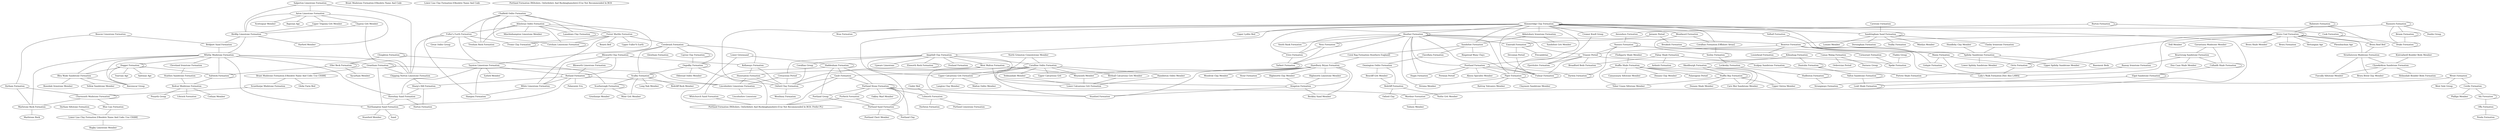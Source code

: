 graph  {
"Kimmeridge Clay Formation";
"Abbotsbury Ironstone Formation";
"Sandsfoot Grit Member";
"Sandsfoot Formation";
"Pabay Shale Formation";
"Ardnish Formation";
"Ampthill Clay Formation";
"Fenland Formation";
"Cretaceous Period";
"West Walton Formation";
"Upware Limestone";
"Elsworth Rock Formation";
"Corallian Group";
"Burton Formation";
"Amundsen Formation";
"Nansen Formation";
"Chalfield Oolite Formation";
"Athelstan Oolite Formation";
"Forest Marble Formation";
"Fuller's Earth Formation";
"Minchinhampton Limestone Member";
"Taynton Limestone Formation";
"Salperton Limestone Formation";
"Aston Limestone Formation";
"Upper Trigonia Grit Member";
"Clypeus Grit Member";
"Scottsquar Member";
"Birdlip Limestone Formation";
"Harford Member";
"Bajocian Age";
"Balintore Formation";
"Brora Coal Formation";
"Brora Roof Bed";
"Beacon Limestone Formation";
"Bridport Sand Formation";
"Whitby Mudstone Formation";
"Garantiana Mudstone Member";
"Bearreraig Sandstone Formation";
"Cullaidh Shale Formation";
"Raasay Ironstone Formation";
"Dun Caan Shale Member";
"Heather Formation";
"Beatrice Formation";
"Mains Formation";
"Golspie Formation";
"Triassic Period";
"Lossiehead Formation";
"Broadford Beds Formation";
"Grantham Formation";
"Brant Mudstone Formation [Obsolete Name And Code";
"Glebe Farm Bed";
"Scunthorpe Mudstone Formation";
"Dyrham Formation";
"Brora Shale Member";
"Strathsteven Mudstone Formation";
"Brora Formation";
"Hettangian Age";
"Pliensbachian Age";
"Doll Member";
"Orrin Formation";
"Brae Formation";
"Jurassic Period";
"Breakish Formation";
"Rannoch Formation";
"Broom Formation";
"Cook Formation";
"Dogger Formation";
"Blea Wyke Sandstone Formation";
"Rosedale Ironstone Member";
"Yellow Sandstone Member";
"Ravenscar Group";
"Cornbrash Formation";
"Blisworth Clay Formation";
"Kellaways Formation";
"Blisworth Limestone Formation";
"Rutland Formation";
"Cayton Clay Formation";
"Osgodby Formation";
"Scalby Formation";
"Cleveland Ironstone Formation";
"Staithes Sandstone Formation";
"Wroot Formation";
"Cerdic Formation";
"Phillips Member";
"Ida Formation";
"Corsham Limestone Formation";
"Charmouth Mudstone Formation";
"Blue Lias Formation";
"Clavellata Formation";
"Cloughton Formation";
"Scarborough Formation";
"Eller Beck Formation";
"Coral Rag Formation (Southern England)";
"Hazelbury Bryan Formation";
"Chipping Norton Limestone Formation";
"North Grimston Cementstone Member";
"Coralline Oolite Formation";
"Upper Calcareous Grit";
"Hunstanton Formation";
"Weymouth Member";
"Yedmandale Member";
"Birdsall Calcareous Grit Member";
"Hambleton Oolite Member";
"Drake Formation";
"Woodward Formation";
"Corallian Formation [Offshore Areas]";
"Seeley Formation";
"Camas Malag Formation";
"Ordovician Period";
"Durness Group";
"Elgol Sandstone Formation";
"Kintradwell Boulder Beds Member";
"Clynekirkton Sandstone Formation";
"Helmsdale Boulder Beds Formation";
"Brora Brick Clay Member";
"Fascally Siltstone Member";
"Pentland Formation";
"Darwin Formation";
"Saltwick Formation";
"Toarcian Age";
"Aalenian Age";
"Kilmaluag Formation";
"Duntulm Formation";
"Valtos Sandstone Formation";
"Sycarham Member";
"Emerald Formation";
Precambrian;
"Devonian Period";
"Lealt Shale Formation";
"Ness Formation";
"Etive Formation";
"Tarbert Formation";
"Great Oolite Group";
"Frome Clay Formation";
"Cromer Knoll Group";
"Fjerritslev Formation";
"Fulmar Formation";
"White Limestone Formation";
"Boueti Bed";
"Upper Fuller'S Earth";
"Glentham Formation";
"Lower Greensand";
"Haddenham Formation";
"Whitchurch Sand Formation";
"Gault Formation";
"Portland Stone Formation";
"Portland Group";
"Leckenby Formation";
"Hudleston Formation";
"Strangways Formation";
"Hampen Formation";
"Piper Formation";
"Hugin Formation";
"Stroma Member";
"Smith Bank Formation";
"Woodrow Clay Member";
"Stour Formation";
"Highworth Clay Member";
"Highworth Limestone Member";
"Kingston Formation";
"Stanford Formation";
"Beckley Sand Member";
"Sharp's Hill Formation";
"Horsehay Sand Formation";
"Horton Formation";
"Offa Formation";
"Upper Lydite Bed";
"Valhall Formation";
"Skudiburgh Formation";
"Lower Calcareous Grit Formation";
"Lansdown Clay Formation";
"Lady's Walk Formation [See Also LAWA]";
"Lincolnshire Limestone Formation";
"Lincolnshire Limestone";
"Dyrham Siltstone Formation";
"Lower Lias Clay Formation [Obsolete Name And Code";
"Rugby Limestone Member";
"Cinder Bed";
"Lulworth Formation";
"Durlston Formation";
"Portland Limestone Formation";
"Marlstone Rock Formation";
"Marlstone Rock";
"Cormorant Formation";
"Northampton Sand Formation";
Sand;
"Stamford Member";
"Penda Formation";
"Oldstead Oolite Member";
"Osmington Oolite Formation";
"Bencliff Grit Member";
"Redcliff Formation";
"Oxford Clay Formation";
"Westbury Formation";
"Scalpay Sandstone Formation";
"Portree Shale Formation";
"Claymore Sandstone Member";
"Rattray Volcanics Member";
"Purbeck Formation";
"Portland Formation (Wiltshire, Oxfordshire And Buckinghamshire) [Use Not Recommended In BGS";
"Alness Spiculite Member";
"Permian Period";
"Portland Sand Formation";
"Portland Clay";
"Portland Chert Member";
"Oakley Marl Member";
"Wardour Formation";
"Dunlin Group";
"Oxford Clay";
"Nothe Grit Member";
"Palaeozoic Era";
"Redcar Mudstone Formation";
"Penarth Group";
"Lilstock Formation";
"Cotham Member";
"Carstone Formation";
"Sandringham Sand Formation";
"Mintlyn Member";
"Leziate Member";
"Dersingham Formation";
"Claxby Ironstone Formation";
"Tealby Formation";
"Moor Grit Member";
"Gristhorpe Member";
"Long Nab Member";
"Redcliff Rock Member";
"Ringstead Waxy Clays";
"Flodigarry Shale Member";
"Staffin Shale Formation";
"Palaeogene Period";
"Camasunary Siltstone Member";
"Dunans Clay Member";
"Staffin Bay Formation";
"Carn Mor Sandstone Member";
"Tobar Ceann Siltstone Member";
"Upper Ostrea Member";
"Fladen Group";
"Speke Formation";
"Dunans Shale Member";
"Hundleby Clay Member";
"Spilsby Sandstone Formation";
"Upper Spilsby Sandstone Member";
"Basement Beds";
"Lower Spilsby Sandstone Member";
"Tresham Rock Formation";
"Eyford Member";
"Upper Calcareous Grit Formation";
"Langton Clay Member";
"Malton Oolite Member";
"Tisbury Member";
"West Sole Group";
"Kimmeridge Clay Formation" -- "Abbotsbury Ironstone Formation";
"Kimmeridge Clay Formation" -- "Ampthill Clay Formation";
"Kimmeridge Clay Formation" -- "Brae Formation";
"Kimmeridge Clay Formation" -- "Corallian Formation [Offshore Areas]";
"Kimmeridge Clay Formation" -- "Fulmar Formation";
"Kimmeridge Clay Formation" -- "Heather Formation";
"Kimmeridge Clay Formation" -- "Upper Lydite Bed";
"Kimmeridge Clay Formation" -- "Kimmeridge Clay Formation";
"Kimmeridge Clay Formation" -- "Valhall Formation";
"Kimmeridge Clay Formation" -- "Cromer Knoll Group";
"Kimmeridge Clay Formation" -- "Woodward Formation";
"Kimmeridge Clay Formation" -- "Piper Formation";
"Kimmeridge Clay Formation" -- "Portland Formation (Wiltshire, Oxfordshire And Buckinghamshire) [Use Not Recommended In BGS: Prefer PL]";
"Kimmeridge Clay Formation" -- "Portland Sand Formation";
"Kimmeridge Clay Formation" -- "Sandringham Sand Formation";
"Kimmeridge Clay Formation" -- "Sandsfoot Formation";
"Kimmeridge Clay Formation" -- "Spilsby Sandstone Formation";
"Kimmeridge Clay Formation" -- "Wardour Formation";
"Abbotsbury Ironstone Formation" -- "Sandsfoot Grit Member";
"Abbotsbury Ironstone Formation" -- "Sandsfoot Formation";
"Sandsfoot Formation" -- "Clavellata Formation";
"Sandsfoot Formation" -- "Coral Rag Formation (Southern England)";
"Sandsfoot Formation" -- "Ringstead Waxy Clays";
"Pabay Shale Formation" -- "Ardnish Formation";
"Pabay Shale Formation" -- "Broadford Beds Formation";
"Pabay Shale Formation" -- "Scalpay Sandstone Formation";
"Ampthill Clay Formation" -- "Fenland Formation";
"Ampthill Clay Formation" -- "Cretaceous Period";
"Ampthill Clay Formation" -- "West Walton Formation";
"Ampthill Clay Formation" -- "Upware Limestone";
"Ampthill Clay Formation" -- "Elsworth Rock Formation";
"Ampthill Clay Formation" -- "Corallian Group";
"Ampthill Clay Formation" -- "Coralline Oolite Formation";
"Ampthill Clay Formation" -- "Stanford Formation";
"Ampthill Clay Formation" -- "Upper Calcareous Grit Formation";
"Cretaceous Period" -- "Lincolnshire Limestone Formation";
"Cretaceous Period" -- "Oxford Clay Formation";
"West Walton Formation" -- "Kingston Formation";
"West Walton Formation" -- "Oxford Clay Formation";
"West Walton Formation" -- "Stanford Formation";
"West Walton Formation" -- "Weymouth Member";
"Elsworth Rock Formation" -- "Elsworth Rock Formation";
"Corallian Group" -- "Oxford Clay Formation";
"Burton Formation" -- "Amundsen Formation";
"Burton Formation" -- "Cook Formation";
"Burton Formation" -- "Burton Formation";
"Amundsen Formation" -- "Nansen Formation";
"Nansen Formation" -- "Darwin Formation";
"Nansen Formation" -- "Nansen Formation";
"Nansen Formation" -- "Triassic Period";
"Nansen Formation" -- "Cormorant Formation";
"Chalfield Oolite Formation" -- "Athelstan Oolite Formation";
"Chalfield Oolite Formation" -- "Forest Marble Formation";
"Chalfield Oolite Formation" -- "Corsham Limestone Formation";
"Chalfield Oolite Formation" -- "Fuller's Earth Formation";
"Chalfield Oolite Formation" -- "Lansdown Clay Formation";
"Chalfield Oolite Formation" -- "Tresham Rock Formation";
"Athelstan Oolite Formation" -- "Forest Marble Formation";
"Athelstan Oolite Formation" -- "Fuller's Earth Formation";
"Athelstan Oolite Formation" -- "Minchinhampton Limestone Member";
"Athelstan Oolite Formation" -- "Taynton Limestone Formation";
"Athelstan Oolite Formation" -- "Corsham Limestone Formation";
"Athelstan Oolite Formation" -- "Lansdown Clay Formation";
"Athelstan Oolite Formation" -- "Tresham Rock Formation";
"Forest Marble Formation" -- "Cornbrash Formation";
"Forest Marble Formation" -- "Corsham Limestone Formation";
"Forest Marble Formation" -- "White Limestone Formation";
"Forest Marble Formation" -- "Boueti Bed";
"Forest Marble Formation" -- "Frome Clay Formation";
"Forest Marble Formation" -- "Upper Fuller'S Earth";
"Fuller's Earth Formation" -- "Chipping Norton Limestone Formation";
"Fuller's Earth Formation" -- "Great Oolite Group";
"Fuller's Earth Formation" -- "Frome Clay Formation";
"Fuller's Earth Formation" -- "Taynton Limestone Formation";
"Fuller's Earth Formation" -- "Hampen Formation";
"Fuller's Earth Formation" -- "Tresham Rock Formation";
"Taynton Limestone Formation" -- "Hampen Formation";
"Taynton Limestone Formation" -- "Horsehay Sand Formation";
"Taynton Limestone Formation" -- "Rutland Formation";
"Taynton Limestone Formation" -- "Eyford Member";
"Salperton Limestone Formation" -- "Aston Limestone Formation";
"Salperton Limestone Formation" -- "Birdlip Limestone Formation";
"Salperton Limestone Formation" -- "Chipping Norton Limestone Formation";
"Aston Limestone Formation" -- "Upper Trigonia Grit Member";
"Aston Limestone Formation" -- "Clypeus Grit Member";
"Aston Limestone Formation" -- "Scottsquar Member";
"Aston Limestone Formation" -- "Birdlip Limestone Formation";
"Aston Limestone Formation" -- "Harford Member";
"Aston Limestone Formation" -- "Bajocian Age";
"Upper Trigonia Grit Member" -- "Birdlip Limestone Formation";
"Clypeus Grit Member" -- "Birdlip Limestone Formation";
"Clypeus Grit Member" -- "Chipping Norton Limestone Formation";
"Birdlip Limestone Formation" -- "Harford Member";
"Birdlip Limestone Formation" -- "Whitby Mudstone Formation";
"Birdlip Limestone Formation" -- "Bridport Sand Formation";
"Balintore Formation" -- "Balintore Formation";
"Balintore Formation" -- "Brora Coal Formation";
"Balintore Formation" -- "Brora Roof Bed";
"Brora Coal Formation" -- "Beatrice Formation";
"Brora Coal Formation" -- "Brora Coal Formation";
"Brora Coal Formation" -- "Brora Roof Bed";
"Brora Coal Formation" -- "Brora Shale Member";
"Brora Coal Formation" -- "Strathsteven Mudstone Formation";
"Brora Coal Formation" -- "Brora Formation";
"Brora Coal Formation" -- "Hettangian Age";
"Brora Coal Formation" -- "Pliensbachian Age";
"Brora Coal Formation" -- "Doll Member";
"Brora Coal Formation" -- "Orrin Formation";
"Brora Coal Formation" -- "Lady's Walk Formation [See Also LAWA]";
"Brora Roof Bed" -- "Strathsteven Mudstone Formation";
"Beacon Limestone Formation" -- "Bridport Sand Formation";
"Beacon Limestone Formation" -- "Dyrham Formation";
"Bridport Sand Formation" -- "Whitby Mudstone Formation";
"Whitby Mudstone Formation" -- "Blea Wyke Sandstone Formation";
"Whitby Mudstone Formation" -- "Cleveland Ironstone Formation";
"Whitby Mudstone Formation" -- "Chipping Norton Limestone Formation";
"Whitby Mudstone Formation" -- "Dogger Formation";
"Whitby Mudstone Formation" -- "Grantham Formation";
"Whitby Mudstone Formation" -- "Horsehay Sand Formation";
"Whitby Mudstone Formation" -- "Marlstone Rock Formation";
"Whitby Mudstone Formation" -- "Northampton Sand Formation";
"Whitby Mudstone Formation" -- "Saltwick Formation";
"Whitby Mudstone Formation" -- "Ravenscar Group";
"Garantiana Mudstone Member" -- "Bearreraig Sandstone Formation";
"Garantiana Mudstone Member" -- "Cullaidh Shale Formation";
"Bearreraig Sandstone Formation" -- "Cullaidh Shale Formation";
"Bearreraig Sandstone Formation" -- "Raasay Ironstone Formation";
"Bearreraig Sandstone Formation" -- "Dun Caan Shale Member";
"Cullaidh Shale Formation" -- "Cullaidh Shale Formation";
"Cullaidh Shale Formation" -- "Elgol Sandstone Formation";
"Raasay Ironstone Formation" -- "Portree Shale Formation";
"Heather Formation" -- "Beatrice Formation";
"Heather Formation" -- "Emerald Formation";
"Heather Formation" -- "Etive Formation";
"Heather Formation" -- "Fulmar Formation";
"Heather Formation" -- "Heather Formation";
"Heather Formation" -- "Piper Formation";
"Heather Formation" -- "Hugin Formation";
"Heather Formation" -- "Tarbert Formation";
"Heather Formation" -- "Stroma Member";
"Heather Formation" -- "Pentland Formation";
"Heather Formation" -- "Triassic Period";
"Heather Formation" -- "Smith Bank Formation";
"Heather Formation" -- "Ness Formation";
"Beatrice Formation" -- "Mains Formation";
"Beatrice Formation" -- "Golspie Formation";
"Beatrice Formation" -- "Triassic Period";
"Beatrice Formation" -- "Lossiehead Formation";
"Beatrice Formation" -- "Lady's Walk Formation [See Also LAWA]";
"Mains Formation" -- "Lady's Walk Formation [See Also LAWA]";
"Mains Formation" -- "Orrin Formation";
"Mains Formation" -- "Golspie Formation";
"Triassic Period" -- "Broadford Beds Formation";
"Triassic Period" -- "Fjerritslev Formation";
"Triassic Period" -- "Fulmar Formation";
"Triassic Period" -- "Pentland Formation";
"Triassic Period" -- "Speke Formation";
"Grantham Formation" -- "Brant Mudstone Formation [Obsolete Name And Code: Use CHAM]";
"Grantham Formation" -- "Chipping Norton Limestone Formation";
"Grantham Formation" -- "Grantham Formation";
"Grantham Formation" -- "Lincolnshire Limestone Formation";
"Grantham Formation" -- "Northampton Sand Formation";
"Brant Mudstone Formation [Obsolete Name And Code: Use CHAM]" -- "Glebe Farm Bed";
"Brant Mudstone Formation [Obsolete Name And Code: Use CHAM]" -- "Scunthorpe Mudstone Formation";
"Scunthorpe Mudstone Formation" -- "Charmouth Mudstone Formation";
"Dyrham Formation" -- "Charmouth Mudstone Formation";
"Dyrham Formation" -- "Marlstone Rock Formation";
"Strathsteven Mudstone Formation" -- "Clynekirkton Sandstone Formation";
"Strathsteven Mudstone Formation" -- "Brora Brick Clay Member";
"Strathsteven Mudstone Formation" -- "Fascally Siltstone Member";
"Orrin Formation" -- "Lady's Walk Formation [See Also LAWA]";
"Orrin Formation" -- "Orrin Formation";
"Jurassic Period" -- "Breakish Formation";
"Jurassic Period" -- "Emerald Formation";
"Breakish Formation" -- "Camas Malag Formation";
"Rannoch Formation" -- "Broom Formation";
"Rannoch Formation" -- "Drake Formation";
"Rannoch Formation" -- "Etive Formation";
"Rannoch Formation" -- "Rannoch Formation";
"Rannoch Formation" -- "Dunlin Group";
"Broom Formation" -- "Broom Formation";
"Broom Formation" -- "Drake Formation";
"Cook Formation" -- "Drake Formation";
"Cook Formation" -- "Cook Formation";
"Dogger Formation" -- "Blea Wyke Sandstone Formation";
"Dogger Formation" -- "Dogger Formation";
"Dogger Formation" -- "Saltwick Formation";
"Dogger Formation" -- "Ravenscar Group";
"Dogger Formation" -- "Toarcian Age";
"Dogger Formation" -- "Aalenian Age";
"Blea Wyke Sandstone Formation" -- "Rosedale Ironstone Member";
"Blea Wyke Sandstone Formation" -- "Yellow Sandstone Member";
"Blea Wyke Sandstone Formation" -- "Ravenscar Group";
"Cornbrash Formation" -- "Blisworth Clay Formation";
"Cornbrash Formation" -- "Cayton Clay Formation";
"Cornbrash Formation" -- "Kellaways Formation";
"Cornbrash Formation" -- "Scalby Formation";
"Cornbrash Formation" -- "Glentham Formation";
"Cornbrash Formation" -- "Osgodby Formation";
"Blisworth Clay Formation" -- "Kellaways Formation";
"Blisworth Clay Formation" -- "Blisworth Limestone Formation";
"Blisworth Clay Formation" -- "Rutland Formation";
"Blisworth Clay Formation" -- "White Limestone Formation";
"Kellaways Formation" -- "Hunstanton Formation";
"Kellaways Formation" -- "Oxford Clay Formation";
"Blisworth Limestone Formation" -- "Rutland Formation";
"Rutland Formation" -- "Lincolnshire Limestone Formation";
"Rutland Formation" -- "Northampton Sand Formation";
"Rutland Formation" -- "Rutland Formation";
"Rutland Formation" -- "White Limestone Formation";
"Rutland Formation" -- "Palaeozoic Era";
"Rutland Formation" -- "Sharp's Hill Formation";
"Cayton Clay Formation" -- "Cayton Clay Formation";
"Cayton Clay Formation" -- "Osgodby Formation";
"Osgodby Formation" -- "Osgodby Formation";
"Osgodby Formation" -- "Oldstead Oolite Member";
"Osgodby Formation" -- "Scalby Formation";
"Osgodby Formation" -- "Oxford Clay Formation";
"Scalby Formation" -- "Scarborough Formation";
"Scalby Formation" -- "Long Nab Member";
"Scalby Formation" -- "Scalby Formation";
"Scalby Formation" -- "Redcliff Rock Member";
"Scalby Formation" -- "Moor Grit Member";
"Cleveland Ironstone Formation" -- "Staithes Sandstone Formation";
"Staithes Sandstone Formation" -- "Redcar Mudstone Formation";
"Wroot Formation" -- "Cerdic Formation";
"Wroot Formation" -- "Strangways Formation";
"Wroot Formation" -- "West Sole Group";
"Cerdic Formation" -- "Phillips Member";
"Cerdic Formation" -- "Ida Formation";
"Ida Formation" -- "Ida Formation";
"Ida Formation" -- "Offa Formation";
"Corsham Limestone Formation" -- "Corsham Limestone Formation";
"Charmouth Mudstone Formation" -- "Blue Lias Formation";
"Charmouth Mudstone Formation" -- "Charmouth Mudstone Formation";
"Charmouth Mudstone Formation" -- "Marlstone Rock Formation";
"Blue Lias Formation" -- "Lower Lias Clay Formation [Obsolete Name And Code: Use CHAM]";
"Clavellata Formation" -- "Osmington Oolite Formation";
"Cloughton Formation" -- "Cloughton Formation";
"Cloughton Formation" -- "Scarborough Formation";
"Cloughton Formation" -- "Eller Beck Formation";
"Scarborough Formation" -- "Scarborough Formation";
"Scarborough Formation" -- "Moor Grit Member";
"Scarborough Formation" -- "Gristhorpe Member";
"Eller Beck Formation" -- "Eller Beck Formation";
"Eller Beck Formation" -- "Sycarham Member";
"Eller Beck Formation" -- "Saltwick Formation";
"Coral Rag Formation (Southern England)" -- "Hazelbury Bryan Formation";
"Hazelbury Bryan Formation" -- "Woodrow Clay Member";
"Hazelbury Bryan Formation" -- "Stour Formation";
"Hazelbury Bryan Formation" -- "Gault Formation";
"Hazelbury Bryan Formation" -- "Highworth Clay Member";
"Hazelbury Bryan Formation" -- "Highworth Limestone Member";
"Hazelbury Bryan Formation" -- "Kingston Formation";
"Hazelbury Bryan Formation" -- "Stanford Formation";
"Hazelbury Bryan Formation" -- "Beckley Sand Member";
"Hazelbury Bryan Formation" -- "Weymouth Member";
"Chipping Norton Limestone Formation" -- "Sharp's Hill Formation";
"North Grimston Cementstone Member" -- "Coralline Oolite Formation";
"North Grimston Cementstone Member" -- "Upper Calcareous Grit Formation";
"Coralline Oolite Formation" -- "Upper Calcareous Grit";
"Coralline Oolite Formation" -- "Hunstanton Formation";
"Coralline Oolite Formation" -- "Weymouth Member";
"Coralline Oolite Formation" -- "Yedmandale Member";
"Coralline Oolite Formation" -- "Birdsall Calcareous Grit Member";
"Coralline Oolite Formation" -- "Hambleton Oolite Member";
"Coralline Oolite Formation" -- "Lower Calcareous Grit Formation";
"Coralline Oolite Formation" -- "Upper Calcareous Grit Formation";
"Hunstanton Formation" -- "Lincolnshire Limestone Formation";
"Hunstanton Formation" -- "Oxford Clay Formation";
"Weymouth Member" -- "Lower Calcareous Grit Formation";
"Yedmandale Member" -- "Lower Calcareous Grit Formation";
"Birdsall Calcareous Grit Member" -- "Lower Calcareous Grit Formation";
"Hambleton Oolite Member" -- "Lower Calcareous Grit Formation";
"Drake Formation" -- "Drake Formation";
"Woodward Formation" -- "Corallian Formation [Offshore Areas]";
"Woodward Formation" -- "Seeley Formation";
"Corallian Formation [Offshore Areas]" -- "Seeley Formation";
"Seeley Formation" -- "Leckenby Formation";
"Seeley Formation" -- "Seeley Formation";
"Camas Malag Formation" -- "Ordovician Period";
"Camas Malag Formation" -- "Durness Group";
"Elgol Sandstone Formation" -- "Elgol Sandstone Formation";
"Elgol Sandstone Formation" -- "Lealt Shale Formation";
"Kintradwell Boulder Beds Member" -- "Clynekirkton Sandstone Formation";
"Clynekirkton Sandstone Formation" -- "Helmsdale Boulder Beds Formation";
"Clynekirkton Sandstone Formation" -- "Brora Brick Clay Member";
"Clynekirkton Sandstone Formation" -- "Fascally Siltstone Member";
"Pentland Formation" -- "Darwin Formation";
"Pentland Formation" -- "Fulmar Formation";
"Pentland Formation" -- "Hugin Formation";
"Pentland Formation" -- "Piper Formation";
"Pentland Formation" -- "Alness Spiculite Member";
"Pentland Formation" -- "Permian Period";
"Darwin Formation" -- "Darwin Formation";
"Saltwick Formation" -- "Saltwick Formation";
"Saltwick Formation" -- "Redcar Mudstone Formation";
"Kilmaluag Formation" -- "Duntulm Formation";
"Kilmaluag Formation" -- "Skudiburgh Formation";
"Duntulm Formation" -- "Duntulm Formation";
"Duntulm Formation" -- "Valtos Sandstone Formation";
"Valtos Sandstone Formation" -- "Lealt Shale Formation";
"Valtos Sandstone Formation" -- "Valtos Sandstone Formation";
"Emerald Formation" -- "Emerald Formation";
"Emerald Formation" -- Precambrian;
"Emerald Formation" -- "Devonian Period";
"Devonian Period" -- "Fulmar Formation";
"Lealt Shale Formation" -- "Lealt Shale Formation";
"Ness Formation" -- "Etive Formation";
"Ness Formation" -- "Tarbert Formation";
"Ness Formation" -- "Ness Formation";
"Etive Formation" -- "Tarbert Formation";
"Tarbert Formation" -- "Tarbert Formation";
"Frome Clay Formation" -- "Frome Clay Formation";
"Cromer Knoll Group" -- "Fjerritslev Formation";
"Fulmar Formation" -- "Fulmar Formation";
"White Limestone Formation" -- "Hampen Formation";
"Lower Greensand" -- "Haddenham Formation";
"Lower Greensand" -- "Portland Formation (Wiltshire, Oxfordshire And Buckinghamshire) [Use Not Recommended In BGS: Prefer PL]";
"Haddenham Formation" -- "Whitchurch Sand Formation";
"Haddenham Formation" -- "Gault Formation";
"Haddenham Formation" -- "Portland Stone Formation";
"Haddenham Formation" -- "Portland Group";
"Haddenham Formation" -- "Haddenham Formation";
"Whitchurch Sand Formation" -- "Portland Formation (Wiltshire, Oxfordshire And Buckinghamshire) [Use Not Recommended In BGS: Prefer PL]";
"Gault Formation" -- "Oxford Clay Formation";
"Gault Formation" -- "Portland Formation (Wiltshire, Oxfordshire And Buckinghamshire) [Use Not Recommended In BGS: Prefer PL]";
"Gault Formation" -- "Portland Stone Formation";
"Portland Stone Formation" -- "Portland Sand Formation";
"Portland Stone Formation" -- "Portland Stone Formation";
"Portland Stone Formation" -- "Lulworth Formation";
"Portland Stone Formation" -- "Oakley Marl Member";
"Portland Stone Formation" -- "Portland Group";
"Portland Stone Formation" -- "Portland Clay";
"Portland Stone Formation" -- "Purbeck Formation";
"Portland Stone Formation" -- "Wardour Formation";
"Portland Group" -- "Portland Sand Formation";
"Leckenby Formation" -- "Hudleston Formation";
"Hudleston Formation" -- "Hudleston Formation";
"Hudleston Formation" -- "Strangways Formation";
"Piper Formation" -- "Claymore Sandstone Member";
"Piper Formation" -- "Piper Formation";
"Piper Formation" -- "Stroma Member";
"Piper Formation" -- "Rattray Volcanics Member";
"Highworth Clay Member" -- "Kingston Formation";
"Highworth Limestone Member" -- "Kingston Formation";
"Kingston Formation" -- "Stanford Formation";
"Kingston Formation" -- "Beckley Sand Member";
"Sharp's Hill Formation" -- "Horsehay Sand Formation";
"Sharp's Hill Formation" -- "Horton Formation";
"Horsehay Sand Formation" -- "Horton Formation";
"Horsehay Sand Formation" -- "Northampton Sand Formation";
"Offa Formation" -- "Penda Formation";
"Valhall Formation" -- "Spilsby Sandstone Formation";
"Skudiburgh Formation" -- "Upper Ostrea Member";
"Skudiburgh Formation" -- "Staffin Bay Formation";
"Skudiburgh Formation" -- "Carn Mor Sandstone Member";
"Lansdown Clay Formation" -- "Lansdown Clay Formation";
"Lincolnshire Limestone Formation" -- "Lincolnshire Limestone";
"Dyrham Siltstone Formation" -- "Lower Lias Clay Formation [Obsolete Name And Code: Use CHAM]";
"Lower Lias Clay Formation [Obsolete Name And Code: Use CHAM]" -- "Rugby Limestone Member";
"Cinder Bed" -- "Lulworth Formation";
"Lulworth Formation" -- "Durlston Formation";
"Lulworth Formation" -- "Portland Limestone Formation";
"Marlstone Rock Formation" -- "Marlstone Rock";
"Cormorant Formation" -- "Speke Formation";
"Northampton Sand Formation" -- Sand;
"Northampton Sand Formation" -- "Stamford Member";
"Osmington Oolite Formation" -- "Bencliff Grit Member";
"Osmington Oolite Formation" -- "Redcliff Formation";
"Bencliff Grit Member" -- "Redcliff Formation";
"Redcliff Formation" -- "Oxford Clay";
"Redcliff Formation" -- "Nothe Grit Member";
"Oxford Clay Formation" -- "Westbury Formation";
"Scalpay Sandstone Formation" -- "Portree Shale Formation";
"Purbeck Formation" -- "Portland Formation (Wiltshire, Oxfordshire And Buckinghamshire) [Use Not Recommended In BGS: Prefer PL]";
"Purbeck Formation" -- "Portland Sand Formation";
"Portland Sand Formation" -- "Portland Clay";
"Portland Sand Formation" -- "Portland Chert Member";
"Wardour Formation" -- "Tisbury Member";
"Redcar Mudstone Formation" -- "Penarth Group";
"Redcar Mudstone Formation" -- "Lilstock Formation";
"Redcar Mudstone Formation" -- "Cotham Member";
"Carstone Formation" -- "Sandringham Sand Formation";
"Sandringham Sand Formation" -- "Sandringham Sand Formation";
"Sandringham Sand Formation" -- "Mintlyn Member";
"Sandringham Sand Formation" -- "Leziate Member";
"Sandringham Sand Formation" -- "Dersingham Formation";
"Sandringham Sand Formation" -- "Claxby Ironstone Formation";
"Sandringham Sand Formation" -- "Tealby Formation";
"Claxby Ironstone Formation" -- "Spilsby Sandstone Formation";
"Flodigarry Shale Member" -- "Staffin Shale Formation";
"Staffin Shale Formation" -- "Palaeogene Period";
"Staffin Shale Formation" -- "Camasunary Siltstone Member";
"Staffin Shale Formation" -- "Dunans Clay Member";
"Staffin Shale Formation" -- "Staffin Bay Formation";
"Staffin Shale Formation" -- "Carn Mor Sandstone Member";
"Staffin Shale Formation" -- "Tobar Ceann Siltstone Member";
"Staffin Bay Formation" -- "Dunans Shale Member";
"Staffin Bay Formation" -- "Staffin Bay Formation";
"Staffin Bay Formation" -- "Carn Mor Sandstone Member";
"Staffin Bay Formation" -- "Tobar Ceann Siltstone Member";
"Staffin Bay Formation" -- "Upper Ostrea Member";
"Fladen Group" -- "Speke Formation";
"Hundleby Clay Member" -- "Spilsby Sandstone Formation";
"Spilsby Sandstone Formation" -- "Upper Spilsby Sandstone Member";
"Spilsby Sandstone Formation" -- "Basement Beds";
"Spilsby Sandstone Formation" -- "Lower Spilsby Sandstone Member";
"Upper Calcareous Grit Formation" -- "Langton Clay Member";
"Upper Calcareous Grit Formation" -- "Malton Oolite Member";
}
